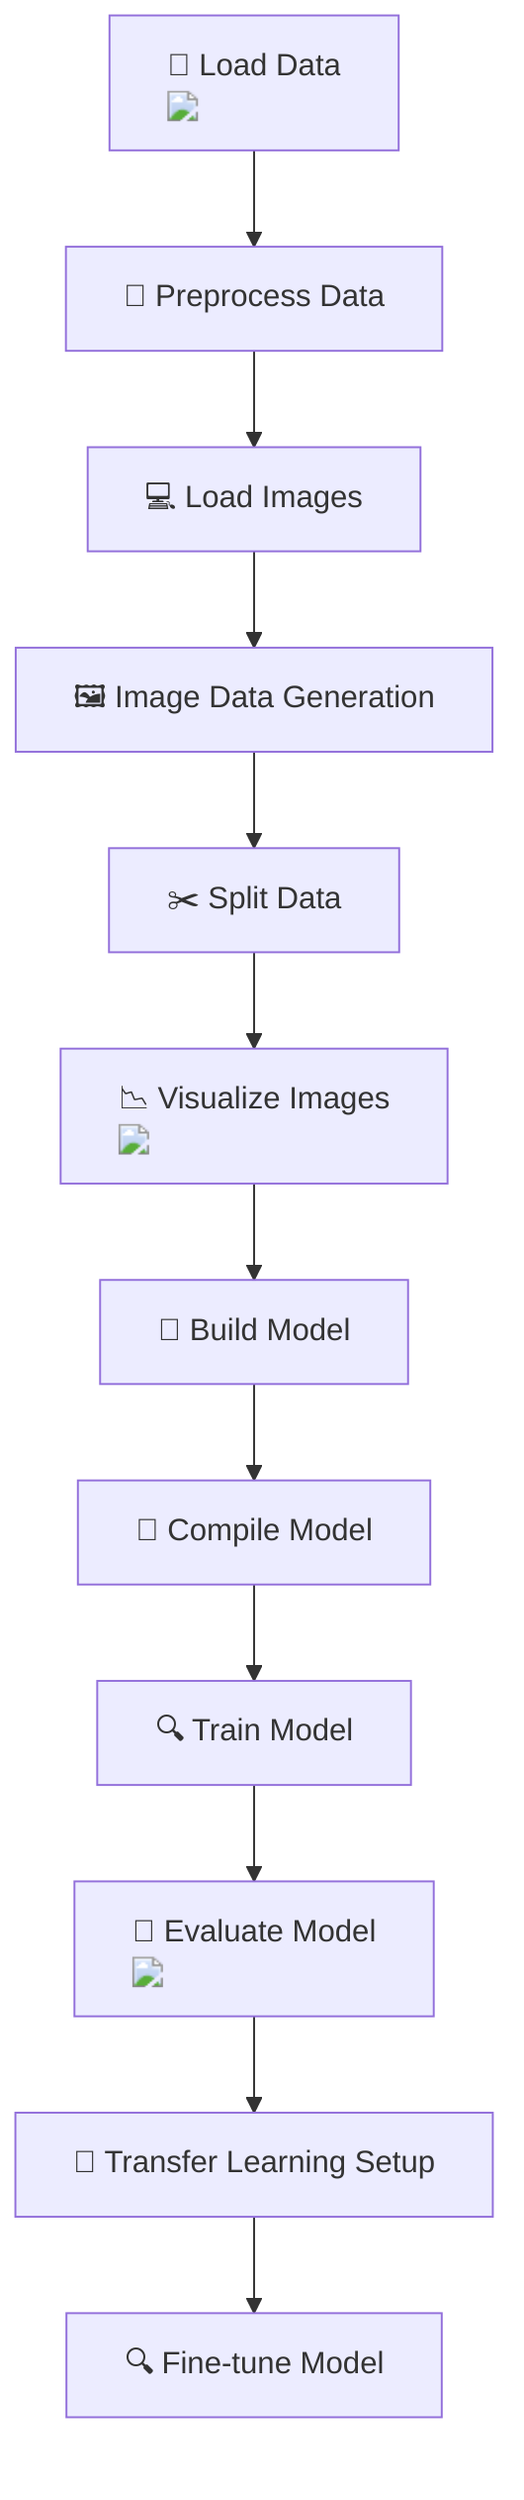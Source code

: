 graph TD;
    A["📁 Load Data <img src='icons/file.svg' />"] --> B["🔄 Preprocess Data"];
    B --> C["💻 Load Images"];
    C --> D["🖼️ Image Data Generation"];
    D --> E["✂️ Split Data"];
    E --> F["📉 Visualize Images <img src='dummy_plots/scatter_plot_template.svg' />"];
    F --> G["🧠 Build Model"];
    G --> H["🔧 Compile Model"];
    H --> I["🔍 Train Model"];
    I --> J["🧪 Evaluate Model <img src='dummy_plots/boxplot_template.svg' />"];
    J --> K["🔄 Transfer Learning Setup"];
    K --> L["🔍 Fine-tune Model"];